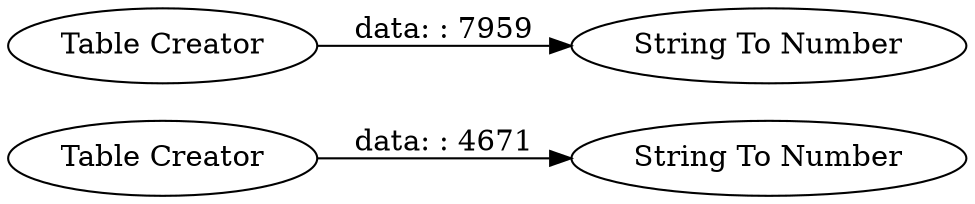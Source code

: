 digraph {
	"-4066770760567978448_4" [label="String To Number"]
	"-4066770760567978448_2" [label="Table Creator"]
	"-4066770760567978448_3" [label="String To Number"]
	"-4066770760567978448_1" [label="Table Creator"]
	"-4066770760567978448_1" -> "-4066770760567978448_4" [label="data: : 4671"]
	"-4066770760567978448_2" -> "-4066770760567978448_3" [label="data: : 7959"]
	rankdir=LR
}
